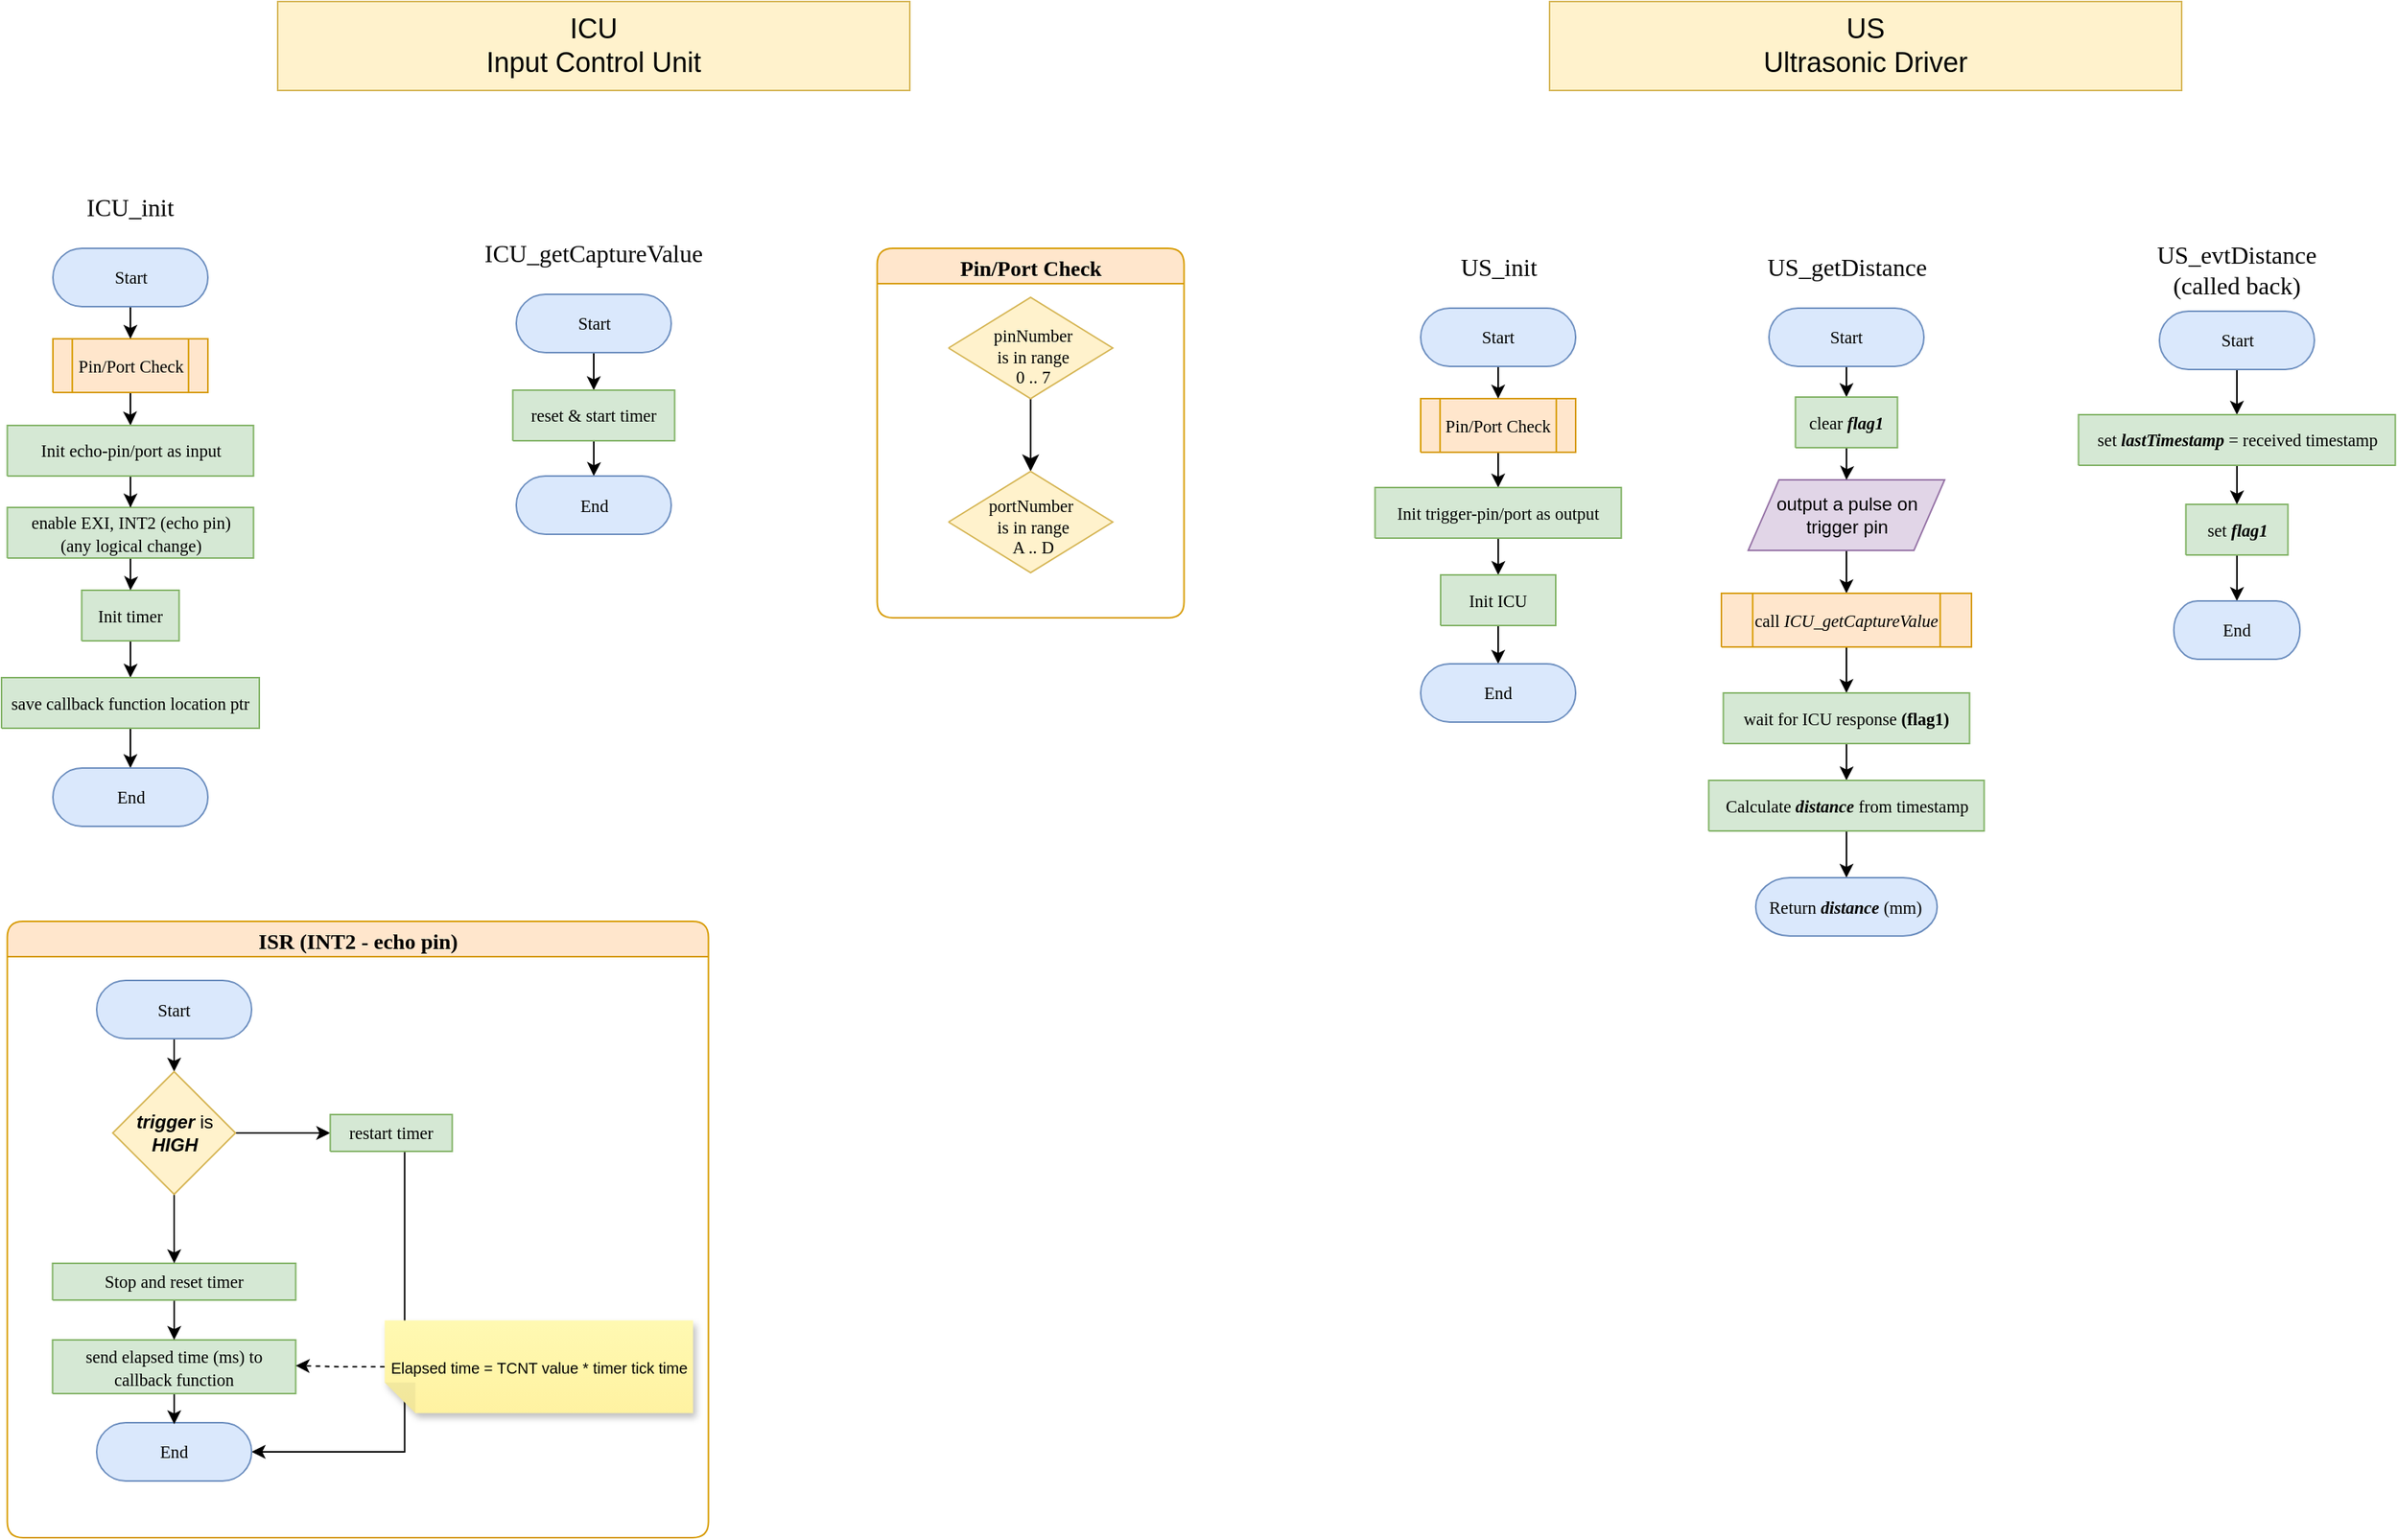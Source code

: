 <mxfile version="21.2.8" type="device">
  <diagram name="Page-1" id="7oLeeqB4X83rpsUO6XK-">
    <mxGraphModel dx="1807" dy="562" grid="0" gridSize="10" guides="1" tooltips="1" connect="1" arrows="1" fold="1" page="1" pageScale="1" pageWidth="827" pageHeight="1169" math="0" shadow="0">
      <root>
        <mxCell id="0" />
        <mxCell id="1" parent="0" />
        <mxCell id="Cari82qWPhB8FJyJu9n--169" style="rounded=1;fontColor=#000000;fontFamily=Calibri;" parent="1" vertex="1">
          <mxGeometry x="242.75" y="427" as="geometry" />
        </mxCell>
        <mxCell id="Cari82qWPhB8FJyJu9n--174" style="rounded=1;fontColor=#000000;fontFamily=Calibri;" parent="1" vertex="1">
          <mxGeometry x="242.75" y="416" as="geometry" />
        </mxCell>
        <mxCell id="MiLEQ-yQkrviwAs_aEzq-48" value="&lt;font style=&quot;font-size: 14px;&quot;&gt;Pin/Port Check&lt;/font&gt;" style="swimlane;whiteSpace=wrap;html=1;rounded=1;fontSize=16;fontFamily=Calibri;fillColor=#ffe6cc;strokeColor=#d79b00;" parent="1" vertex="1">
          <mxGeometry x="-228.25" y="199" width="200" height="241" as="geometry">
            <mxRectangle x="-207" y="152.5" width="134" height="31" as="alternateBounds" />
          </mxGeometry>
        </mxCell>
        <mxCell id="MiLEQ-yQkrviwAs_aEzq-109" value="" style="edgeStyle=none;curved=1;rounded=1;orthogonalLoop=1;jettySize=auto;html=1;fontSize=12;startSize=8;endSize=8;entryX=0.5;entryY=0;entryDx=0;entryDy=0;entryPerimeter=0;" parent="MiLEQ-yQkrviwAs_aEzq-48" source="MiLEQ-yQkrviwAs_aEzq-51" target="MiLEQ-yQkrviwAs_aEzq-53" edge="1">
          <mxGeometry relative="1" as="geometry">
            <mxPoint x="100" y="143" as="targetPoint" />
          </mxGeometry>
        </mxCell>
        <UserObject label="" Function="EN_DIO_Error_T DIO_init(uint8_t pinNumber, EN_DIO_PORT_T portNumber, EN_DIO_DIRECTION_T direction);" tags="Flowchart" id="MiLEQ-yQkrviwAs_aEzq-51">
          <mxCell style="vsdxID=210;fillColor=#fff2cc;shape=stencil(UzV2Ls5ILEhVNTIoLinKz04tz0wpyVA1dlE1MsrMy0gtyiwBslSNXVWNndPyi1LTi/JL81Ig/IJEkEoQKze/DGRCBUSfAUiHkUElhGcK4bpBVOZk5iGpNEVVikeloQHZpsK0YlWLz1QgA+HFtMycHEgIIcujBwlQCBKcxq4A);strokeColor=#d6b656;spacingTop=-1;spacingBottom=-1;spacingLeft=-1;spacingRight=-1;points=[[1,0.5,0],[0.5,0,0],[0.5,0,0]];labelBackgroundColor=none;rounded=1;html=1;whiteSpace=wrap;fontFamily=Calibri;" parent="MiLEQ-yQkrviwAs_aEzq-48" vertex="1">
            <mxGeometry x="46.5" y="32" width="107" height="66" as="geometry" />
          </mxCell>
        </UserObject>
        <mxCell id="MiLEQ-yQkrviwAs_aEzq-52" value="&lt;div style=&quot;font-size: 1px&quot;&gt;&lt;p style=&quot;text-align:center;margin-left:0;margin-right:0;margin-top:0px;margin-bottom:0px;text-indent:0;vertical-align:middle;direction:ltr;&quot;&gt;&lt;font style=&quot;font-size: 11.29px; direction: ltr; letter-spacing: 0px; line-height: 120%; opacity: 1;&quot;&gt;pinNumber&lt;br&gt;is in range&lt;br&gt;0 .. 7&lt;br&gt;&lt;/font&gt;&lt;/p&gt;&lt;/div&gt;" style="text;vsdxID=210;fillColor=none;gradientColor=none;strokeColor=none;spacingTop=-1;spacingBottom=-1;spacingLeft=-1;spacingRight=-1;points=[[1,0.5,0],[0.5,0,0],[0.5,0,0]];labelBackgroundColor=none;rounded=1;html=1;whiteSpace=wrap;verticalAlign=middle;align=center;overflow=width;;html=1;fontColor=#000000;fontFamily=Calibri;" parent="MiLEQ-yQkrviwAs_aEzq-51" vertex="1">
          <mxGeometry x="10.93" y="13.66" width="89.27" height="50.01" as="geometry" />
        </mxCell>
        <UserObject label="" Function="EN_DIO_Error_T DIO_init(uint8_t pinNumber, EN_DIO_PORT_T portNumber, EN_DIO_DIRECTION_T direction);" tags="Flowchart" id="MiLEQ-yQkrviwAs_aEzq-53">
          <mxCell style="vsdxID=216;fillColor=#fff2cc;shape=stencil(UzV2Ls5ILEhVNTIoLinKz04tz0wpyVA1dlE1MsrMy0gtyiwBslSNXVWNndPyi1LTi/JL81Ig/IJEkEoQKze/DGRCBUSfAUiHkUElhGcK4bpBVOZk5iGpNEVVikeloQHZpsK0YlWLz1QgA+HFtMycHEgIIcujBwlQCBKcxq4A);strokeColor=#d6b656;spacingTop=-1;spacingBottom=-1;spacingLeft=-1;spacingRight=-1;points=[[1,0.5,0],[0.5,0,0],[0.5,0,0]];labelBackgroundColor=none;rounded=1;html=1;whiteSpace=wrap;fontFamily=Calibri;" parent="MiLEQ-yQkrviwAs_aEzq-48" vertex="1">
            <mxGeometry x="46.5" y="145.5" width="107" height="66" as="geometry" />
          </mxCell>
        </UserObject>
        <mxCell id="MiLEQ-yQkrviwAs_aEzq-54" value="&lt;div style=&quot;font-size: 1px&quot;&gt;&lt;p style=&quot;text-align:center;margin-left:0;margin-right:0;margin-top:0px;margin-bottom:0px;text-indent:0;vertical-align:middle;direction:ltr;&quot;&gt;&lt;font style=&quot;font-size: 11.29px; direction: ltr; letter-spacing: 0px; line-height: 120%; opacity: 1;&quot;&gt;portNumber&amp;nbsp;&lt;br&gt;is in range&lt;br&gt;A .. D&lt;br&gt;&lt;/font&gt;&lt;/p&gt;&lt;/div&gt;" style="text;vsdxID=216;fillColor=none;gradientColor=none;strokeColor=none;spacingTop=-1;spacingBottom=-1;spacingLeft=-1;spacingRight=-1;points=[[1,0.5,0],[0.5,0,0],[0.5,0,0]];labelBackgroundColor=none;rounded=1;html=1;whiteSpace=wrap;verticalAlign=middle;align=center;overflow=width;;html=1;fontColor=#000000;fontFamily=Calibri;" parent="MiLEQ-yQkrviwAs_aEzq-53" vertex="1">
          <mxGeometry x="10.93" y="11.66" width="89.27" height="50.01" as="geometry" />
        </mxCell>
        <mxCell id="waw0lP77cIF_jgCd4xR0-7" style="edgeStyle=orthogonalEdgeStyle;rounded=0;orthogonalLoop=1;jettySize=auto;html=1;entryX=0.5;entryY=0;entryDx=0;entryDy=0;entryPerimeter=0;" parent="1" source="MiLEQ-yQkrviwAs_aEzq-56" target="Wtc0Mjr5_YnkZb2gCMWr-1" edge="1">
          <mxGeometry relative="1" as="geometry" />
        </mxCell>
        <UserObject label="&lt;div style=&quot;font-size: 1px&quot;&gt;&lt;font style=&quot;font-size: 11.29px; direction: ltr; letter-spacing: 0px; line-height: 120%; opacity: 1;&quot;&gt;Pin/Port Check&lt;br&gt;&lt;/font&gt;&lt;/div&gt;" Function="EN_DIO_Error_T DIO_write(uint8_t pinNumber, EN_DIO_PORT_T portNumber, uint8_t value); " tags="Flowchart" id="MiLEQ-yQkrviwAs_aEzq-56">
          <mxCell style="verticalAlign=middle;align=center;overflow=width;vsdxID=235;shape=stencil(nZLRDsIgDEW/pq+GlRh9n/M/loyNRoSFodO/F9JMHWYm29u99LTkFkCWg657BSiG4N1FjdQEDfIEiGS18hSiAlmBLFvnVefdzTbs+zqRSV3dPU14cJ9IHSie7ArB/syoIfuFTsVN8B90I5hdH8UnY0vG8Ire9aUFFLjbr4iV0zN2Pvl4WDP5h15OlyWLIn/teMQ/RVYv);spacingTop=-1;spacingBottom=-1;spacingLeft=-1;spacingRight=-1;points=[[0,0.5,0],[1,0.5,0],[0.5,1,0],[0.5,0,0]];labelBackgroundColor=none;rounded=1;html=1;whiteSpace=wrap;fillColor=#ffe6cc;strokeColor=#d79b00;fontFamily=Calibri;" parent="1" vertex="1">
            <mxGeometry x="126" y="297" width="101" height="35" as="geometry" />
          </mxCell>
        </UserObject>
        <mxCell id="waw0lP77cIF_jgCd4xR0-6" style="edgeStyle=orthogonalEdgeStyle;rounded=0;orthogonalLoop=1;jettySize=auto;html=1;entryX=0.5;entryY=0;entryDx=0;entryDy=0;entryPerimeter=0;" parent="1" source="Cari82qWPhB8FJyJu9n--68" target="MiLEQ-yQkrviwAs_aEzq-56" edge="1">
          <mxGeometry relative="1" as="geometry" />
        </mxCell>
        <UserObject label="&lt;div style=&quot;font-size: 1px&quot;&gt;&lt;font style=&quot;font-size: 11.29px; direction: ltr; letter-spacing: 0px; line-height: 120%; opacity: 1;&quot;&gt;Start&lt;br&gt;&lt;/font&gt;&lt;/div&gt;" Function="EN_DIO_Error_T DIO_init(uint8_t pinNumber, EN_DIO_PORT_T portNumber, EN_DIO_DIRECTION_T direction);" tags="Flowchart" id="Cari82qWPhB8FJyJu9n--68">
          <mxCell style="verticalAlign=middle;align=center;overflow=width;vsdxID=30;fillColor=#dae8fc;shape=stencil(tVLREoIgEPwaHnEQxsl3s/9gEpSJwDko7e+DsEkze2l627vdu5uFRaxyHe8FosR5sCcxqMZ3iO0Rpcp0ApQPCLEasUpaEC3Yi2lS3fOojOhsr3HDmObyMtsVcYqS29Qh5FEfklwrM5OXeUa/yjkcAwfr7TDpiyTfXvjkMR+Vw2A998qaBac5tAKHU1hq3i4oNwjRr9ofvayt/+Rk+yX/4iWA159KpXWKxJx/z0Bopfyw+g4=);strokeColor=#6c8ebf;spacingTop=-1;spacingBottom=-1;spacingLeft=-1;spacingRight=-1;points=[[0.5,1,0],[0.5,0,0],[0,0.5,0],[1,0.5,0]];labelBackgroundColor=none;rounded=1;html=1;whiteSpace=wrap;fontFamily=Calibri;" parent="1" vertex="1">
            <mxGeometry x="126" y="238" width="101" height="38" as="geometry" />
          </mxCell>
        </UserObject>
        <mxCell id="waw0lP77cIF_jgCd4xR0-8" style="edgeStyle=orthogonalEdgeStyle;rounded=0;orthogonalLoop=1;jettySize=auto;html=1;entryX=0.5;entryY=0;entryDx=0;entryDy=0;entryPerimeter=0;" parent="1" source="Wtc0Mjr5_YnkZb2gCMWr-1" target="waw0lP77cIF_jgCd4xR0-2" edge="1">
          <mxGeometry relative="1" as="geometry" />
        </mxCell>
        <UserObject label="&lt;div style=&quot;font-size: 1px&quot;&gt;&lt;font style=&quot;font-size: 11.29px; direction: ltr; letter-spacing: 0px; line-height: 120%; opacity: 1;&quot;&gt;Init trigger-pin/port as output&lt;br&gt;&lt;/font&gt;&lt;/div&gt;" Function="EN_DIO_Error_T DIO_toggle(uint8_t pinNumber, EN_DIO_PORT_T portNumber);  " tags="Flowchart" id="Wtc0Mjr5_YnkZb2gCMWr-1">
          <mxCell style="verticalAlign=middle;align=center;overflow=width;vsdxID=274;fillColor=#d5e8d4;shape=stencil(nZBLDoAgDERP0z3SIyjew0SURgSD+Lu9kMZoXLhwN9O+tukAlrNpJg1SzDH4QW/URgNYgZTkjA4UkwJUgGXng+6DX1zLfmoymdXo17xh5zmRJ6Q42BWCfc2oJfdAr+Yv+AP9Cb7OJ3H/2JG1HNGz/84klThPVCc=);strokeColor=#82b366;spacingTop=-1;spacingBottom=-1;spacingLeft=-1;spacingRight=-1;points=[[0,0.5,0],[1,0.5,0],[0.5,1,0],[0.5,0,0]];labelBackgroundColor=none;rounded=1;html=1;whiteSpace=wrap;fontFamily=Calibri;" parent="1" vertex="1">
            <mxGeometry x="96.25" y="355" width="160.5" height="33" as="geometry" />
          </mxCell>
        </UserObject>
        <mxCell id="waw0lP77cIF_jgCd4xR0-1" value="US_init" style="text;html=1;strokeColor=none;fillColor=none;align=center;verticalAlign=middle;whiteSpace=wrap;rounded=0;fontSize=16;fontFamily=Calibri;" parent="1" vertex="1">
          <mxGeometry x="121.5" y="196" width="110" height="30" as="geometry" />
        </mxCell>
        <mxCell id="waw0lP77cIF_jgCd4xR0-9" style="edgeStyle=orthogonalEdgeStyle;rounded=0;orthogonalLoop=1;jettySize=auto;html=1;entryX=0.5;entryY=0;entryDx=0;entryDy=0;entryPerimeter=0;" parent="1" source="waw0lP77cIF_jgCd4xR0-2" edge="1">
          <mxGeometry relative="1" as="geometry">
            <mxPoint x="176.5" y="470" as="targetPoint" />
          </mxGeometry>
        </mxCell>
        <UserObject label="&lt;div style=&quot;&quot;&gt;&lt;span style=&quot;font-size: 11.29px;&quot;&gt;Init ICU&lt;/span&gt;&lt;/div&gt;" Function="EN_DIO_Error_T DIO_toggle(uint8_t pinNumber, EN_DIO_PORT_T portNumber);  " tags="Flowchart" id="waw0lP77cIF_jgCd4xR0-2">
          <mxCell style="verticalAlign=middle;align=center;overflow=width;vsdxID=274;fillColor=#d5e8d4;shape=stencil(nZBLDoAgDERP0z3SIyjew0SURgSD+Lu9kMZoXLhwN9O+tukAlrNpJg1SzDH4QW/URgNYgZTkjA4UkwJUgGXng+6DX1zLfmoymdXo17xh5zmRJ6Q42BWCfc2oJfdAr+Yv+AP9Cb7OJ3H/2JG1HNGz/84klThPVCc=);strokeColor=#82b366;spacingTop=-1;spacingBottom=-1;spacingLeft=-1;spacingRight=-1;points=[[0,0.5,0],[1,0.5,0],[0.5,1,0],[0.5,0,0]];labelBackgroundColor=none;rounded=1;html=1;whiteSpace=wrap;fontFamily=Calibri;" parent="1" vertex="1">
            <mxGeometry x="139" y="412" width="75" height="33" as="geometry" />
          </mxCell>
        </UserObject>
        <UserObject label="&lt;div style=&quot;font-size: 1px&quot;&gt;&lt;font style=&quot;font-size: 11.29px; direction: ltr; letter-spacing: 0px; line-height: 120%; opacity: 1;&quot;&gt;End&lt;br&gt;&lt;/font&gt;&lt;/div&gt;" Function="EN_DIO_Error_T DIO_init(uint8_t pinNumber, EN_DIO_PORT_T portNumber, EN_DIO_DIRECTION_T direction);" tags="Flowchart" id="waw0lP77cIF_jgCd4xR0-4">
          <mxCell style="verticalAlign=middle;align=center;overflow=width;vsdxID=30;fillColor=#dae8fc;shape=stencil(tVLREoIgEPwaHnEQxsl3s/9gEpSJwDko7e+DsEkze2l627vdu5uFRaxyHe8FosR5sCcxqMZ3iO0Rpcp0ApQPCLEasUpaEC3Yi2lS3fOojOhsr3HDmObyMtsVcYqS29Qh5FEfklwrM5OXeUa/yjkcAwfr7TDpiyTfXvjkMR+Vw2A998qaBac5tAKHU1hq3i4oNwjRr9ofvayt/+Rk+yX/4iWA159KpXWKxJx/z0Bopfyw+g4=);strokeColor=#6c8ebf;spacingTop=-1;spacingBottom=-1;spacingLeft=-1;spacingRight=-1;points=[[0.5,1,0],[0.5,0,0],[0,0.5,0],[1,0.5,0]];labelBackgroundColor=none;rounded=1;html=1;whiteSpace=wrap;fontFamily=Calibri;" parent="1" vertex="1">
            <mxGeometry x="126" y="470" width="101" height="38" as="geometry" />
          </mxCell>
        </UserObject>
        <mxCell id="waw0lP77cIF_jgCd4xR0-11" style="rounded=1;fontColor=#000000;fontFamily=Calibri;" parent="1" vertex="1">
          <mxGeometry x="-648.75" y="494" as="geometry" />
        </mxCell>
        <mxCell id="waw0lP77cIF_jgCd4xR0-12" style="rounded=1;fontColor=#000000;fontFamily=Calibri;" parent="1" vertex="1">
          <mxGeometry x="-648.75" y="483" as="geometry" />
        </mxCell>
        <mxCell id="CZMHbth-sNcNCYmR4d3A-5" value="" style="edgeStyle=orthogonalEdgeStyle;rounded=0;orthogonalLoop=1;jettySize=auto;html=1;" parent="1" source="waw0lP77cIF_jgCd4xR0-14" target="CZMHbth-sNcNCYmR4d3A-4" edge="1">
          <mxGeometry relative="1" as="geometry" />
        </mxCell>
        <UserObject label="&lt;div style=&quot;font-size: 1px&quot;&gt;&lt;font style=&quot;font-size: 11.29px; direction: ltr; letter-spacing: 0px; line-height: 120%; opacity: 1;&quot;&gt;Pin/Port Check&lt;br&gt;&lt;/font&gt;&lt;/div&gt;" Function="EN_DIO_Error_T DIO_write(uint8_t pinNumber, EN_DIO_PORT_T portNumber, uint8_t value); " tags="Flowchart" id="waw0lP77cIF_jgCd4xR0-14">
          <mxCell style="verticalAlign=middle;align=center;overflow=width;vsdxID=235;shape=stencil(nZLRDsIgDEW/pq+GlRh9n/M/loyNRoSFodO/F9JMHWYm29u99LTkFkCWg657BSiG4N1FjdQEDfIEiGS18hSiAlmBLFvnVefdzTbs+zqRSV3dPU14cJ9IHSie7ArB/syoIfuFTsVN8B90I5hdH8UnY0vG8Ire9aUFFLjbr4iV0zN2Pvl4WDP5h15OlyWLIn/teMQ/RVYv);spacingTop=-1;spacingBottom=-1;spacingLeft=-1;spacingRight=-1;points=[[0,0.5,0],[1,0.5,0],[0.5,1,0],[0.5,0,0]];labelBackgroundColor=none;rounded=1;html=1;whiteSpace=wrap;fillColor=#ffe6cc;strokeColor=#d79b00;fontFamily=Calibri;" parent="1" vertex="1">
            <mxGeometry x="-765.5" y="258" width="101" height="35" as="geometry" />
          </mxCell>
        </UserObject>
        <mxCell id="waw0lP77cIF_jgCd4xR0-15" style="edgeStyle=orthogonalEdgeStyle;rounded=0;orthogonalLoop=1;jettySize=auto;html=1;entryX=0.5;entryY=0;entryDx=0;entryDy=0;entryPerimeter=0;" parent="1" source="waw0lP77cIF_jgCd4xR0-16" target="waw0lP77cIF_jgCd4xR0-14" edge="1">
          <mxGeometry relative="1" as="geometry" />
        </mxCell>
        <UserObject label="&lt;div style=&quot;font-size: 1px&quot;&gt;&lt;font style=&quot;font-size: 11.29px; direction: ltr; letter-spacing: 0px; line-height: 120%; opacity: 1;&quot;&gt;Start&lt;br&gt;&lt;/font&gt;&lt;/div&gt;" Function="EN_DIO_Error_T DIO_init(uint8_t pinNumber, EN_DIO_PORT_T portNumber, EN_DIO_DIRECTION_T direction);" tags="Flowchart" id="waw0lP77cIF_jgCd4xR0-16">
          <mxCell style="verticalAlign=middle;align=center;overflow=width;vsdxID=30;fillColor=#dae8fc;shape=stencil(tVLREoIgEPwaHnEQxsl3s/9gEpSJwDko7e+DsEkze2l627vdu5uFRaxyHe8FosR5sCcxqMZ3iO0Rpcp0ApQPCLEasUpaEC3Yi2lS3fOojOhsr3HDmObyMtsVcYqS29Qh5FEfklwrM5OXeUa/yjkcAwfr7TDpiyTfXvjkMR+Vw2A998qaBac5tAKHU1hq3i4oNwjRr9ofvayt/+Rk+yX/4iWA159KpXWKxJx/z0Bopfyw+g4=);strokeColor=#6c8ebf;spacingTop=-1;spacingBottom=-1;spacingLeft=-1;spacingRight=-1;points=[[0.5,1,0],[0.5,0,0],[0,0.5,0],[1,0.5,0]];labelBackgroundColor=none;rounded=1;html=1;whiteSpace=wrap;fontFamily=Calibri;" parent="1" vertex="1">
            <mxGeometry x="-765.5" y="199" width="101" height="38" as="geometry" />
          </mxCell>
        </UserObject>
        <mxCell id="waw0lP77cIF_jgCd4xR0-17" style="edgeStyle=orthogonalEdgeStyle;rounded=0;orthogonalLoop=1;jettySize=auto;html=1;entryX=0.5;entryY=0;entryDx=0;entryDy=0;entryPerimeter=0;" parent="1" source="waw0lP77cIF_jgCd4xR0-18" target="waw0lP77cIF_jgCd4xR0-21" edge="1">
          <mxGeometry relative="1" as="geometry" />
        </mxCell>
        <UserObject label="&lt;div style=&quot;font-size: 1px&quot;&gt;&lt;font style=&quot;font-size: 11.29px; direction: ltr; letter-spacing: 0px; line-height: 120%; opacity: 1;&quot;&gt;Init timer&lt;/font&gt;&lt;/div&gt;" Function="EN_DIO_Error_T DIO_toggle(uint8_t pinNumber, EN_DIO_PORT_T portNumber);  " tags="Flowchart" id="waw0lP77cIF_jgCd4xR0-18">
          <mxCell style="verticalAlign=middle;align=center;overflow=width;vsdxID=274;fillColor=#d5e8d4;shape=stencil(nZBLDoAgDERP0z3SIyjew0SURgSD+Lu9kMZoXLhwN9O+tukAlrNpJg1SzDH4QW/URgNYgZTkjA4UkwJUgGXng+6DX1zLfmoymdXo17xh5zmRJ6Q42BWCfc2oJfdAr+Yv+AP9Cb7OJ3H/2JG1HNGz/84klThPVCc=);strokeColor=#82b366;spacingTop=-1;spacingBottom=-1;spacingLeft=-1;spacingRight=-1;points=[[0,0.5,0],[1,0.5,0],[0.5,1,0],[0.5,0,0]];labelBackgroundColor=none;rounded=1;html=1;whiteSpace=wrap;fontFamily=Calibri;" parent="1" vertex="1">
            <mxGeometry x="-746.75" y="422" width="63.5" height="33" as="geometry" />
          </mxCell>
        </UserObject>
        <mxCell id="waw0lP77cIF_jgCd4xR0-19" value="ICU_init" style="text;html=1;strokeColor=none;fillColor=none;align=center;verticalAlign=middle;whiteSpace=wrap;rounded=0;fontSize=16;fontFamily=Calibri;" parent="1" vertex="1">
          <mxGeometry x="-770" y="157" width="110" height="30" as="geometry" />
        </mxCell>
        <mxCell id="waw0lP77cIF_jgCd4xR0-20" style="edgeStyle=orthogonalEdgeStyle;rounded=0;orthogonalLoop=1;jettySize=auto;html=1;entryX=0.5;entryY=0;entryDx=0;entryDy=0;entryPerimeter=0;" parent="1" source="waw0lP77cIF_jgCd4xR0-21" target="waw0lP77cIF_jgCd4xR0-24" edge="1">
          <mxGeometry relative="1" as="geometry">
            <mxPoint x="-715" y="537" as="targetPoint" />
          </mxGeometry>
        </mxCell>
        <UserObject label="&lt;div style=&quot;&quot;&gt;&lt;span style=&quot;font-size: 11.29px;&quot;&gt;save callback function location ptr&lt;/span&gt;&lt;/div&gt;" Function="EN_DIO_Error_T DIO_toggle(uint8_t pinNumber, EN_DIO_PORT_T portNumber);  " tags="Flowchart" id="waw0lP77cIF_jgCd4xR0-21">
          <mxCell style="verticalAlign=middle;align=center;overflow=width;vsdxID=274;fillColor=#d5e8d4;shape=stencil(nZBLDoAgDERP0z3SIyjew0SURgSD+Lu9kMZoXLhwN9O+tukAlrNpJg1SzDH4QW/URgNYgZTkjA4UkwJUgGXng+6DX1zLfmoymdXo17xh5zmRJ6Q42BWCfc2oJfdAr+Yv+AP9Cb7OJ3H/2JG1HNGz/84klThPVCc=);strokeColor=#82b366;spacingTop=-1;spacingBottom=-1;spacingLeft=-1;spacingRight=-1;points=[[0,0.5,0],[1,0.5,0],[0.5,1,0],[0.5,0,0]];labelBackgroundColor=none;rounded=1;html=1;whiteSpace=wrap;fontFamily=Calibri;" parent="1" vertex="1">
            <mxGeometry x="-799" y="479" width="168" height="33" as="geometry" />
          </mxCell>
        </UserObject>
        <UserObject label="&lt;div style=&quot;font-size: 1px&quot;&gt;&lt;font style=&quot;font-size: 11.29px; direction: ltr; letter-spacing: 0px; line-height: 120%; opacity: 1;&quot;&gt;End&lt;br&gt;&lt;/font&gt;&lt;/div&gt;" Function="EN_DIO_Error_T DIO_init(uint8_t pinNumber, EN_DIO_PORT_T portNumber, EN_DIO_DIRECTION_T direction);" tags="Flowchart" id="waw0lP77cIF_jgCd4xR0-24">
          <mxCell style="verticalAlign=middle;align=center;overflow=width;vsdxID=30;fillColor=#dae8fc;shape=stencil(tVLREoIgEPwaHnEQxsl3s/9gEpSJwDko7e+DsEkze2l627vdu5uFRaxyHe8FosR5sCcxqMZ3iO0Rpcp0ApQPCLEasUpaEC3Yi2lS3fOojOhsr3HDmObyMtsVcYqS29Qh5FEfklwrM5OXeUa/yjkcAwfr7TDpiyTfXvjkMR+Vw2A998qaBac5tAKHU1hq3i4oNwjRr9ofvayt/+Rk+yX/4iWA159KpXWKxJx/z0Bopfyw+g4=);strokeColor=#6c8ebf;spacingTop=-1;spacingBottom=-1;spacingLeft=-1;spacingRight=-1;points=[[0.5,1,0],[0.5,0,0],[0,0.5,0],[1,0.5,0]];labelBackgroundColor=none;rounded=1;html=1;whiteSpace=wrap;fontFamily=Calibri;" parent="1" vertex="1">
            <mxGeometry x="-765.5" y="538" width="101" height="38" as="geometry" />
          </mxCell>
        </UserObject>
        <mxCell id="waw0lP77cIF_jgCd4xR0-26" style="rounded=1;fontColor=#000000;fontFamily=Calibri;" parent="1" vertex="1">
          <mxGeometry x="-346.75" y="418" as="geometry" />
        </mxCell>
        <mxCell id="waw0lP77cIF_jgCd4xR0-27" style="rounded=1;fontColor=#000000;fontFamily=Calibri;" parent="1" vertex="1">
          <mxGeometry x="-346.75" y="407" as="geometry" />
        </mxCell>
        <mxCell id="waw0lP77cIF_jgCd4xR0-30" style="edgeStyle=orthogonalEdgeStyle;rounded=0;orthogonalLoop=1;jettySize=auto;html=1;entryX=0.5;entryY=0;entryDx=0;entryDy=0;entryPerimeter=0;" parent="1" source="waw0lP77cIF_jgCd4xR0-31" target="waw0lP77cIF_jgCd4xR0-33" edge="1">
          <mxGeometry relative="1" as="geometry">
            <mxPoint x="-413" y="288" as="targetPoint" />
          </mxGeometry>
        </mxCell>
        <UserObject label="&lt;div style=&quot;font-size: 1px&quot;&gt;&lt;font style=&quot;font-size: 11.29px; direction: ltr; letter-spacing: 0px; line-height: 120%; opacity: 1;&quot;&gt;Start&lt;br&gt;&lt;/font&gt;&lt;/div&gt;" Function="EN_DIO_Error_T DIO_init(uint8_t pinNumber, EN_DIO_PORT_T portNumber, EN_DIO_DIRECTION_T direction);" tags="Flowchart" id="waw0lP77cIF_jgCd4xR0-31">
          <mxCell style="verticalAlign=middle;align=center;overflow=width;vsdxID=30;fillColor=#dae8fc;shape=stencil(tVLREoIgEPwaHnEQxsl3s/9gEpSJwDko7e+DsEkze2l627vdu5uFRaxyHe8FosR5sCcxqMZ3iO0Rpcp0ApQPCLEasUpaEC3Yi2lS3fOojOhsr3HDmObyMtsVcYqS29Qh5FEfklwrM5OXeUa/yjkcAwfr7TDpiyTfXvjkMR+Vw2A998qaBac5tAKHU1hq3i4oNwjRr9ofvayt/+Rk+yX/4iWA159KpXWKxJx/z0Bopfyw+g4=);strokeColor=#6c8ebf;spacingTop=-1;spacingBottom=-1;spacingLeft=-1;spacingRight=-1;points=[[0.5,1,0],[0.5,0,0],[0,0.5,0],[1,0.5,0]];labelBackgroundColor=none;rounded=1;html=1;whiteSpace=wrap;fontFamily=Calibri;" parent="1" vertex="1">
            <mxGeometry x="-463.5" y="229" width="101" height="38" as="geometry" />
          </mxCell>
        </UserObject>
        <mxCell id="waw0lP77cIF_jgCd4xR0-38" style="edgeStyle=orthogonalEdgeStyle;rounded=0;orthogonalLoop=1;jettySize=auto;html=1;entryX=0.5;entryY=0;entryDx=0;entryDy=0;entryPerimeter=0;" parent="1" source="waw0lP77cIF_jgCd4xR0-33" target="waw0lP77cIF_jgCd4xR0-37" edge="1">
          <mxGeometry relative="1" as="geometry" />
        </mxCell>
        <UserObject label="&lt;div style=&quot;font-size: 1px&quot;&gt;&lt;font style=&quot;font-size: 11.29px; direction: ltr; letter-spacing: 0px; line-height: 120%; opacity: 1;&quot;&gt;reset &amp;amp; start timer&lt;/font&gt;&lt;/div&gt;" Function="EN_DIO_Error_T DIO_toggle(uint8_t pinNumber, EN_DIO_PORT_T portNumber);  " tags="Flowchart" id="waw0lP77cIF_jgCd4xR0-33">
          <mxCell style="verticalAlign=middle;align=center;overflow=width;vsdxID=274;fillColor=#d5e8d4;shape=stencil(nZBLDoAgDERP0z3SIyjew0SURgSD+Lu9kMZoXLhwN9O+tukAlrNpJg1SzDH4QW/URgNYgZTkjA4UkwJUgGXng+6DX1zLfmoymdXo17xh5zmRJ6Q42BWCfc2oJfdAr+Yv+AP9Cb7OJ3H/2JG1HNGz/84klThPVCc=);strokeColor=#82b366;spacingTop=-1;spacingBottom=-1;spacingLeft=-1;spacingRight=-1;points=[[0,0.5,0],[1,0.5,0],[0.5,1,0],[0.5,0,0]];labelBackgroundColor=none;rounded=1;html=1;whiteSpace=wrap;fontFamily=Calibri;" parent="1" vertex="1">
            <mxGeometry x="-465.75" y="291.5" width="105.5" height="33" as="geometry" />
          </mxCell>
        </UserObject>
        <mxCell id="waw0lP77cIF_jgCd4xR0-34" value="ICU_getCaptureValue" style="text;html=1;strokeColor=none;fillColor=none;align=center;verticalAlign=middle;whiteSpace=wrap;rounded=0;fontSize=16;fontFamily=Calibri;" parent="1" vertex="1">
          <mxGeometry x="-492.75" y="187" width="159.5" height="30" as="geometry" />
        </mxCell>
        <UserObject label="&lt;div style=&quot;font-size: 1px&quot;&gt;&lt;font style=&quot;font-size: 11.29px; direction: ltr; letter-spacing: 0px; line-height: 120%; opacity: 1;&quot;&gt;End&lt;br&gt;&lt;/font&gt;&lt;/div&gt;" Function="EN_DIO_Error_T DIO_init(uint8_t pinNumber, EN_DIO_PORT_T portNumber, EN_DIO_DIRECTION_T direction);" tags="Flowchart" id="waw0lP77cIF_jgCd4xR0-37">
          <mxCell style="verticalAlign=middle;align=center;overflow=width;vsdxID=30;fillColor=#dae8fc;shape=stencil(tVLREoIgEPwaHnEQxsl3s/9gEpSJwDko7e+DsEkze2l627vdu5uFRaxyHe8FosR5sCcxqMZ3iO0Rpcp0ApQPCLEasUpaEC3Yi2lS3fOojOhsr3HDmObyMtsVcYqS29Qh5FEfklwrM5OXeUa/yjkcAwfr7TDpiyTfXvjkMR+Vw2A998qaBac5tAKHU1hq3i4oNwjRr9ofvayt/+Rk+yX/4iWA159KpXWKxJx/z0Bopfyw+g4=);strokeColor=#6c8ebf;spacingTop=-1;spacingBottom=-1;spacingLeft=-1;spacingRight=-1;points=[[0.5,1,0],[0.5,0,0],[0,0.5,0],[1,0.5,0]];labelBackgroundColor=none;rounded=1;html=1;whiteSpace=wrap;fontFamily=Calibri;" parent="1" vertex="1">
            <mxGeometry x="-463.5" y="347.5" width="101" height="38" as="geometry" />
          </mxCell>
        </UserObject>
        <mxCell id="waw0lP77cIF_jgCd4xR0-39" value="&lt;span style=&quot;font-size: 14px;&quot;&gt;ISR (INT2 - echo pin)&lt;/span&gt;" style="swimlane;whiteSpace=wrap;html=1;rounded=1;fontSize=16;fontFamily=Calibri;fillColor=#ffe6cc;strokeColor=#d79b00;" parent="1" vertex="1">
          <mxGeometry x="-795.25" y="638" width="457" height="402" as="geometry">
            <mxRectangle x="-207" y="152.5" width="134" height="31" as="alternateBounds" />
          </mxGeometry>
        </mxCell>
        <mxCell id="1lKavugEmWIM-l1PeXRf-6" style="edgeStyle=orthogonalEdgeStyle;rounded=0;orthogonalLoop=1;jettySize=auto;html=1;entryX=1;entryY=0.5;entryDx=0;entryDy=0;entryPerimeter=0;" parent="waw0lP77cIF_jgCd4xR0-39" source="1lKavugEmWIM-l1PeXRf-2" target="waw0lP77cIF_jgCd4xR0-51" edge="1">
          <mxGeometry relative="1" as="geometry">
            <Array as="points">
              <mxPoint x="259" y="346" />
            </Array>
          </mxGeometry>
        </mxCell>
        <mxCell id="1lKavugEmWIM-l1PeXRf-5" value="" style="edgeStyle=orthogonalEdgeStyle;rounded=0;orthogonalLoop=1;jettySize=auto;html=1;" parent="waw0lP77cIF_jgCd4xR0-39" source="waw0lP77cIF_jgCd4xR0-48" target="1lKavugEmWIM-l1PeXRf-1" edge="1">
          <mxGeometry relative="1" as="geometry" />
        </mxCell>
        <UserObject label="&lt;div style=&quot;font-size: 1px&quot;&gt;&lt;font style=&quot;font-size: 11.29px; direction: ltr; letter-spacing: 0px; line-height: 120%; opacity: 1;&quot;&gt;Start&lt;br&gt;&lt;/font&gt;&lt;/div&gt;" Function="EN_DIO_Error_T DIO_init(uint8_t pinNumber, EN_DIO_PORT_T portNumber, EN_DIO_DIRECTION_T direction);" tags="Flowchart" id="waw0lP77cIF_jgCd4xR0-48">
          <mxCell style="verticalAlign=middle;align=center;overflow=width;vsdxID=30;fillColor=#dae8fc;shape=stencil(tVLREoIgEPwaHnEQxsl3s/9gEpSJwDko7e+DsEkze2l627vdu5uFRaxyHe8FosR5sCcxqMZ3iO0Rpcp0ApQPCLEasUpaEC3Yi2lS3fOojOhsr3HDmObyMtsVcYqS29Qh5FEfklwrM5OXeUa/yjkcAwfr7TDpiyTfXvjkMR+Vw2A998qaBac5tAKHU1hq3i4oNwjRr9ofvayt/+Rk+yX/4iWA159KpXWKxJx/z0Bopfyw+g4=);strokeColor=#6c8ebf;spacingTop=-1;spacingBottom=-1;spacingLeft=-1;spacingRight=-1;points=[[0.5,1,0],[0.5,0,0],[0,0.5,0],[1,0.5,0]];labelBackgroundColor=none;rounded=1;html=1;whiteSpace=wrap;fontFamily=Calibri;" parent="waw0lP77cIF_jgCd4xR0-39" vertex="1">
            <mxGeometry x="58.25" y="38.5" width="101" height="38" as="geometry" />
          </mxCell>
        </UserObject>
        <UserObject label="&lt;div style=&quot;font-size: 1px&quot;&gt;&lt;font style=&quot;font-size: 11.29px; direction: ltr; letter-spacing: 0px; line-height: 120%; opacity: 1;&quot;&gt;End&lt;br&gt;&lt;/font&gt;&lt;/div&gt;" Function="EN_DIO_Error_T DIO_init(uint8_t pinNumber, EN_DIO_PORT_T portNumber, EN_DIO_DIRECTION_T direction);" tags="Flowchart" id="waw0lP77cIF_jgCd4xR0-51">
          <mxCell style="verticalAlign=middle;align=center;overflow=width;vsdxID=30;fillColor=#dae8fc;shape=stencil(tVLREoIgEPwaHnEQxsl3s/9gEpSJwDko7e+DsEkze2l627vdu5uFRaxyHe8FosR5sCcxqMZ3iO0Rpcp0ApQPCLEasUpaEC3Yi2lS3fOojOhsr3HDmObyMtsVcYqS29Qh5FEfklwrM5OXeUa/yjkcAwfr7TDpiyTfXvjkMR+Vw2A998qaBac5tAKHU1hq3i4oNwjRr9ofvayt/+Rk+yX/4iWA159KpXWKxJx/z0Bopfyw+g4=);strokeColor=#6c8ebf;spacingTop=-1;spacingBottom=-1;spacingLeft=-1;spacingRight=-1;points=[[0.5,1,0],[0.5,0,0],[0,0.5,0],[1,0.5,0]];labelBackgroundColor=none;rounded=1;html=1;whiteSpace=wrap;fontFamily=Calibri;flipV=1;" parent="waw0lP77cIF_jgCd4xR0-39" vertex="1">
            <mxGeometry x="58.25" y="327" width="101" height="38" as="geometry" />
          </mxCell>
        </UserObject>
        <mxCell id="CZMHbth-sNcNCYmR4d3A-12" style="edgeStyle=orthogonalEdgeStyle;rounded=0;orthogonalLoop=1;jettySize=auto;html=1;entryX=0.504;entryY=0.974;entryDx=0;entryDy=0;entryPerimeter=0;" parent="waw0lP77cIF_jgCd4xR0-39" source="waw0lP77cIF_jgCd4xR0-54" target="waw0lP77cIF_jgCd4xR0-51" edge="1">
          <mxGeometry relative="1" as="geometry" />
        </mxCell>
        <UserObject label="&lt;span style=&quot;font-size: 11.29px;&quot;&gt;send elapsed time (ms) to&lt;br&gt;callback function&lt;br&gt;&lt;/span&gt;" Function="EN_DIO_Error_T DIO_toggle(uint8_t pinNumber, EN_DIO_PORT_T portNumber);  " tags="Flowchart" id="waw0lP77cIF_jgCd4xR0-54">
          <mxCell style="verticalAlign=middle;align=center;overflow=width;vsdxID=274;fillColor=#d5e8d4;shape=stencil(nZBLDoAgDERP0z3SIyjew0SURgSD+Lu9kMZoXLhwN9O+tukAlrNpJg1SzDH4QW/URgNYgZTkjA4UkwJUgGXng+6DX1zLfmoymdXo17xh5zmRJ6Q42BWCfc2oJfdAr+Yv+AP9Cb7OJ3H/2JG1HNGz/84klThPVCc=);strokeColor=#82b366;spacingTop=-1;spacingBottom=-1;spacingLeft=-1;spacingRight=-1;points=[[0,0.5,0],[1,0.5,0],[0.5,1,0],[0.5,0,0]];labelBackgroundColor=none;rounded=1;html=1;whiteSpace=wrap;fontFamily=Calibri;" parent="waw0lP77cIF_jgCd4xR0-39" vertex="1">
            <mxGeometry x="29.5" y="273" width="158.5" height="35" as="geometry" />
          </mxCell>
        </UserObject>
        <mxCell id="waw0lP77cIF_jgCd4xR0-66" style="edgeStyle=orthogonalEdgeStyle;rounded=0;orthogonalLoop=1;jettySize=auto;html=1;entryX=0.5;entryY=0;entryDx=0;entryDy=0;entryPerimeter=0;" parent="waw0lP77cIF_jgCd4xR0-39" source="waw0lP77cIF_jgCd4xR0-62" target="waw0lP77cIF_jgCd4xR0-54" edge="1">
          <mxGeometry relative="1" as="geometry" />
        </mxCell>
        <UserObject label="&lt;span style=&quot;font-size: 11.29px;&quot;&gt;Stop and reset timer&lt;br&gt;&lt;/span&gt;" Function="EN_DIO_Error_T DIO_toggle(uint8_t pinNumber, EN_DIO_PORT_T portNumber);  " tags="Flowchart" id="waw0lP77cIF_jgCd4xR0-62">
          <mxCell style="verticalAlign=middle;align=center;overflow=width;vsdxID=274;fillColor=#d5e8d4;shape=stencil(nZBLDoAgDERP0z3SIyjew0SURgSD+Lu9kMZoXLhwN9O+tukAlrNpJg1SzDH4QW/URgNYgZTkjA4UkwJUgGXng+6DX1zLfmoymdXo17xh5zmRJ6Q42BWCfc2oJfdAr+Yv+AP9Cb7OJ3H/2JG1HNGz/84klThPVCc=);strokeColor=#82b366;spacingTop=-1;spacingBottom=-1;spacingLeft=-1;spacingRight=-1;points=[[0,0.5,0],[1,0.5,0],[0.5,1,0],[0.5,0,0]];labelBackgroundColor=none;rounded=1;html=1;whiteSpace=wrap;fontFamily=Calibri;" parent="waw0lP77cIF_jgCd4xR0-39" vertex="1">
            <mxGeometry x="29.5" y="223" width="158.5" height="24" as="geometry" />
          </mxCell>
        </UserObject>
        <mxCell id="1lKavugEmWIM-l1PeXRf-3" value="" style="edgeStyle=orthogonalEdgeStyle;rounded=0;orthogonalLoop=1;jettySize=auto;html=1;" parent="waw0lP77cIF_jgCd4xR0-39" source="1lKavugEmWIM-l1PeXRf-1" target="1lKavugEmWIM-l1PeXRf-2" edge="1">
          <mxGeometry relative="1" as="geometry" />
        </mxCell>
        <mxCell id="1lKavugEmWIM-l1PeXRf-4" value="" style="edgeStyle=orthogonalEdgeStyle;rounded=0;orthogonalLoop=1;jettySize=auto;html=1;" parent="waw0lP77cIF_jgCd4xR0-39" source="1lKavugEmWIM-l1PeXRf-1" target="waw0lP77cIF_jgCd4xR0-62" edge="1">
          <mxGeometry relative="1" as="geometry" />
        </mxCell>
        <mxCell id="1lKavugEmWIM-l1PeXRf-1" value="&lt;b&gt;&lt;i&gt;trigger&lt;/i&gt;&lt;/b&gt; is &lt;b&gt;&lt;i&gt;HIGH&lt;/i&gt;&lt;/b&gt;" style="rhombus;whiteSpace=wrap;html=1;fillColor=#fff2cc;strokeColor=#d6b656;" parent="waw0lP77cIF_jgCd4xR0-39" vertex="1">
          <mxGeometry x="68.75" y="98" width="80" height="80" as="geometry" />
        </mxCell>
        <mxCell id="waw0lP77cIF_jgCd4xR0-70" style="edgeStyle=orthogonalEdgeStyle;rounded=0;orthogonalLoop=1;jettySize=auto;html=1;dashed=1;" parent="waw0lP77cIF_jgCd4xR0-39" source="waw0lP77cIF_jgCd4xR0-63" edge="1">
          <mxGeometry relative="1" as="geometry">
            <mxPoint x="188" y="289.75" as="targetPoint" />
          </mxGeometry>
        </mxCell>
        <mxCell id="waw0lP77cIF_jgCd4xR0-63" value="&lt;font style=&quot;font-size: 10px;&quot;&gt;Elapsed time = TCNT value * timer tick time&lt;/font&gt;" style="shape=note;whiteSpace=wrap;html=1;backgroundOutline=1;fontColor=#000000;darkOpacity=0.05;fillColor=#FFF9B2;strokeColor=none;fillStyle=solid;direction=west;gradientDirection=north;gradientColor=#FFF2A1;shadow=1;size=20;pointerEvents=1;" parent="waw0lP77cIF_jgCd4xR0-39" vertex="1">
          <mxGeometry x="246" y="260.25" width="201" height="60.5" as="geometry" />
        </mxCell>
        <UserObject label="&lt;span style=&quot;font-size: 11.29px;&quot;&gt;restart timer&lt;br&gt;&lt;/span&gt;" Function="EN_DIO_Error_T DIO_toggle(uint8_t pinNumber, EN_DIO_PORT_T portNumber);  " tags="Flowchart" id="1lKavugEmWIM-l1PeXRf-2">
          <mxCell style="verticalAlign=middle;align=center;overflow=width;vsdxID=274;fillColor=#d5e8d4;shape=stencil(nZBLDoAgDERP0z3SIyjew0SURgSD+Lu9kMZoXLhwN9O+tukAlrNpJg1SzDH4QW/URgNYgZTkjA4UkwJUgGXng+6DX1zLfmoymdXo17xh5zmRJ6Q42BWCfc2oJfdAr+Yv+AP9Cb7OJ3H/2JG1HNGz/84klThPVCc=);strokeColor=#82b366;spacingTop=-1;spacingBottom=-1;spacingLeft=-1;spacingRight=-1;points=[[0,0.5,0],[1,0.5,0],[0.5,1,0],[0.5,0,0]];labelBackgroundColor=none;rounded=1;html=1;whiteSpace=wrap;fontFamily=Calibri;" parent="waw0lP77cIF_jgCd4xR0-39" vertex="1">
            <mxGeometry x="210.5" y="126" width="79.5" height="24" as="geometry" />
          </mxCell>
        </UserObject>
        <mxCell id="waw0lP77cIF_jgCd4xR0-74" style="rounded=1;fontColor=#000000;fontFamily=Calibri;" parent="1" vertex="1">
          <mxGeometry x="469.75" y="474" as="geometry" />
        </mxCell>
        <mxCell id="waw0lP77cIF_jgCd4xR0-75" style="rounded=1;fontColor=#000000;fontFamily=Calibri;" parent="1" vertex="1">
          <mxGeometry x="469.75" y="463" as="geometry" />
        </mxCell>
        <mxCell id="waw0lP77cIF_jgCd4xR0-117" value="" style="edgeStyle=orthogonalEdgeStyle;rounded=0;orthogonalLoop=1;jettySize=auto;html=1;" parent="1" source="waw0lP77cIF_jgCd4xR0-79" target="waw0lP77cIF_jgCd4xR0-116" edge="1">
          <mxGeometry relative="1" as="geometry" />
        </mxCell>
        <UserObject label="&lt;div style=&quot;font-size: 1px&quot;&gt;&lt;font style=&quot;font-size: 11.29px; direction: ltr; letter-spacing: 0px; line-height: 120%; opacity: 1;&quot;&gt;Start&lt;br&gt;&lt;/font&gt;&lt;/div&gt;" Function="EN_DIO_Error_T DIO_init(uint8_t pinNumber, EN_DIO_PORT_T portNumber, EN_DIO_DIRECTION_T direction);" tags="Flowchart" id="waw0lP77cIF_jgCd4xR0-79">
          <mxCell style="verticalAlign=middle;align=center;overflow=width;vsdxID=30;fillColor=#dae8fc;shape=stencil(tVLREoIgEPwaHnEQxsl3s/9gEpSJwDko7e+DsEkze2l627vdu5uFRaxyHe8FosR5sCcxqMZ3iO0Rpcp0ApQPCLEasUpaEC3Yi2lS3fOojOhsr3HDmObyMtsVcYqS29Qh5FEfklwrM5OXeUa/yjkcAwfr7TDpiyTfXvjkMR+Vw2A998qaBac5tAKHU1hq3i4oNwjRr9ofvayt/+Rk+yX/4iWA159KpXWKxJx/z0Bopfyw+g4=);strokeColor=#6c8ebf;spacingTop=-1;spacingBottom=-1;spacingLeft=-1;spacingRight=-1;points=[[0.5,1,0],[0.5,0,0],[0,0.5,0],[1,0.5,0]];labelBackgroundColor=none;rounded=1;html=1;whiteSpace=wrap;fontFamily=Calibri;" parent="1" vertex="1">
            <mxGeometry x="353" y="238" width="101" height="38" as="geometry" />
          </mxCell>
        </UserObject>
        <mxCell id="waw0lP77cIF_jgCd4xR0-82" value="US_getDistance" style="text;html=1;strokeColor=none;fillColor=none;align=center;verticalAlign=middle;whiteSpace=wrap;rounded=0;fontSize=16;fontFamily=Calibri;" parent="1" vertex="1">
          <mxGeometry x="348.5" y="196" width="110" height="30" as="geometry" />
        </mxCell>
        <mxCell id="waw0lP77cIF_jgCd4xR0-95" style="edgeStyle=orthogonalEdgeStyle;rounded=0;orthogonalLoop=1;jettySize=auto;html=1;entryX=0.5;entryY=0;entryDx=0;entryDy=0;entryPerimeter=0;" parent="1" source="waw0lP77cIF_jgCd4xR0-88" target="waw0lP77cIF_jgCd4xR0-90" edge="1">
          <mxGeometry relative="1" as="geometry" />
        </mxCell>
        <mxCell id="waw0lP77cIF_jgCd4xR0-88" value="output a pulse on trigger pin" style="shape=parallelogram;perimeter=parallelogramPerimeter;whiteSpace=wrap;html=1;fixedSize=1;fillColor=#e1d5e7;strokeColor=#9673a6;" parent="1" vertex="1">
          <mxGeometry x="339.5" y="350" width="128" height="46" as="geometry" />
        </mxCell>
        <mxCell id="waw0lP77cIF_jgCd4xR0-96" style="edgeStyle=orthogonalEdgeStyle;rounded=0;orthogonalLoop=1;jettySize=auto;html=1;entryX=0.5;entryY=0;entryDx=0;entryDy=0;entryPerimeter=0;" parent="1" source="waw0lP77cIF_jgCd4xR0-90" target="waw0lP77cIF_jgCd4xR0-91" edge="1">
          <mxGeometry relative="1" as="geometry" />
        </mxCell>
        <UserObject label="&lt;div style=&quot;font-size: 1px&quot;&gt;&lt;font style=&quot;font-size: 11.29px; direction: ltr; letter-spacing: 0px; line-height: 120%; opacity: 1;&quot;&gt;call &lt;i&gt;ICU_getCaptureValue&lt;/i&gt;&lt;br&gt;&lt;/font&gt;&lt;/div&gt;" Function="EN_DIO_Error_T DIO_write(uint8_t pinNumber, EN_DIO_PORT_T portNumber, uint8_t value); " tags="Flowchart" id="waw0lP77cIF_jgCd4xR0-90">
          <mxCell style="verticalAlign=middle;align=center;overflow=width;vsdxID=235;shape=stencil(nZLRDsIgDEW/pq+GlRh9n/M/loyNRoSFodO/F9JMHWYm29u99LTkFkCWg657BSiG4N1FjdQEDfIEiGS18hSiAlmBLFvnVefdzTbs+zqRSV3dPU14cJ9IHSie7ArB/syoIfuFTsVN8B90I5hdH8UnY0vG8Ire9aUFFLjbr4iV0zN2Pvl4WDP5h15OlyWLIn/teMQ/RVYv);spacingTop=-1;spacingBottom=-1;spacingLeft=-1;spacingRight=-1;points=[[0,0.5,0],[1,0.5,0],[0.5,1,0],[0.5,0,0]];labelBackgroundColor=none;rounded=1;html=1;whiteSpace=wrap;fillColor=#ffe6cc;strokeColor=#d79b00;fontFamily=Calibri;" parent="1" vertex="1">
            <mxGeometry x="322" y="424" width="163" height="35" as="geometry" />
          </mxCell>
        </UserObject>
        <mxCell id="waw0lP77cIF_jgCd4xR0-97" style="edgeStyle=orthogonalEdgeStyle;rounded=0;orthogonalLoop=1;jettySize=auto;html=1;entryX=0.5;entryY=0;entryDx=0;entryDy=0;entryPerimeter=0;" parent="1" source="waw0lP77cIF_jgCd4xR0-91" target="waw0lP77cIF_jgCd4xR0-92" edge="1">
          <mxGeometry relative="1" as="geometry" />
        </mxCell>
        <UserObject label="&lt;div style=&quot;&quot;&gt;&lt;span style=&quot;font-size: 11.29px;&quot;&gt;wait for ICU response &lt;b&gt;(flag1)&lt;/b&gt;&lt;/span&gt;&lt;/div&gt;" Function="EN_DIO_Error_T DIO_toggle(uint8_t pinNumber, EN_DIO_PORT_T portNumber);  " tags="Flowchart" id="waw0lP77cIF_jgCd4xR0-91">
          <mxCell style="verticalAlign=middle;align=center;overflow=width;vsdxID=274;fillColor=#d5e8d4;shape=stencil(nZBLDoAgDERP0z3SIyjew0SURgSD+Lu9kMZoXLhwN9O+tukAlrNpJg1SzDH4QW/URgNYgZTkjA4UkwJUgGXng+6DX1zLfmoymdXo17xh5zmRJ6Q42BWCfc2oJfdAr+Yv+AP9Cb7OJ3H/2JG1HNGz/84klThPVCc=);strokeColor=#82b366;spacingTop=-1;spacingBottom=-1;spacingLeft=-1;spacingRight=-1;points=[[0,0.5,0],[1,0.5,0],[0.5,1,0],[0.5,0,0]];labelBackgroundColor=none;rounded=1;html=1;whiteSpace=wrap;fontFamily=Calibri;" parent="1" vertex="1">
            <mxGeometry x="323.25" y="489" width="160.5" height="33" as="geometry" />
          </mxCell>
        </UserObject>
        <mxCell id="waw0lP77cIF_jgCd4xR0-98" style="edgeStyle=orthogonalEdgeStyle;rounded=0;orthogonalLoop=1;jettySize=auto;html=1;entryX=0.5;entryY=0;entryDx=0;entryDy=0;entryPerimeter=0;" parent="1" source="waw0lP77cIF_jgCd4xR0-92" target="waw0lP77cIF_jgCd4xR0-93" edge="1">
          <mxGeometry relative="1" as="geometry" />
        </mxCell>
        <UserObject label="&lt;div style=&quot;&quot;&gt;&lt;span style=&quot;font-size: 11.29px;&quot;&gt;Calculate &lt;b&gt;&lt;i&gt;distance &lt;/i&gt;&lt;/b&gt;from timestamp&lt;/span&gt;&lt;/div&gt;" Function="EN_DIO_Error_T DIO_toggle(uint8_t pinNumber, EN_DIO_PORT_T portNumber);  " tags="Flowchart" id="waw0lP77cIF_jgCd4xR0-92">
          <mxCell style="verticalAlign=middle;align=center;overflow=width;vsdxID=274;fillColor=#d5e8d4;shape=stencil(nZBLDoAgDERP0z3SIyjew0SURgSD+Lu9kMZoXLhwN9O+tukAlrNpJg1SzDH4QW/URgNYgZTkjA4UkwJUgGXng+6DX1zLfmoymdXo17xh5zmRJ6Q42BWCfc2oJfdAr+Yv+AP9Cb7OJ3H/2JG1HNGz/84klThPVCc=);strokeColor=#82b366;spacingTop=-1;spacingBottom=-1;spacingLeft=-1;spacingRight=-1;points=[[0,0.5,0],[1,0.5,0],[0.5,1,0],[0.5,0,0]];labelBackgroundColor=none;rounded=1;html=1;whiteSpace=wrap;fontFamily=Calibri;" parent="1" vertex="1">
            <mxGeometry x="313.75" y="546" width="179.5" height="33" as="geometry" />
          </mxCell>
        </UserObject>
        <UserObject label="&lt;div style=&quot;font-size: 1px&quot;&gt;&lt;font style=&quot;font-size: 11.29px; direction: ltr; letter-spacing: 0px; line-height: 120%; opacity: 1;&quot;&gt;Return &lt;b&gt;&lt;i&gt;distance &lt;/i&gt;&lt;/b&gt;(mm)&lt;/font&gt;&lt;/div&gt;" Function="EN_DIO_Error_T DIO_init(uint8_t pinNumber, EN_DIO_PORT_T portNumber, EN_DIO_DIRECTION_T direction);" tags="Flowchart" id="waw0lP77cIF_jgCd4xR0-93">
          <mxCell style="verticalAlign=middle;align=center;overflow=width;vsdxID=52;fillColor=#dae8fc;shape=stencil(tVLREoIgEPwaHnEQxsl3s/9gEpSJwDko7e+DsEkze2l627vdu5uFRaxyHe8FosR5sCcxqMZ3iO0Rpcp0ApQPCLEasUpaEC3Yi2lS3fOojOhsr3HDmObyMtsVcYqS29Qh5FEfklwrM5OXeUa/yjkcAwfr7TDpiyTfXvjkMR+Vw2A998qaBac5tAKHU1hq3i4oNwjRr9ofvayt/+Rk+yX/4iWA159KpXWKxJx/z0Bopfyw+g4=);strokeColor=#6c8ebf;spacingTop=-1;spacingBottom=-1;spacingLeft=-1;spacingRight=-1;points=[[0.5,1,0],[0.5,0,0],[0,0.5,0],[1,0.5,0]];labelBackgroundColor=none;rounded=1;html=1;whiteSpace=wrap;fontFamily=Calibri;" parent="1" vertex="1">
            <mxGeometry x="344.38" y="609.5" width="118.25" height="38" as="geometry" />
          </mxCell>
        </UserObject>
        <mxCell id="waw0lP77cIF_jgCd4xR0-113" style="edgeStyle=orthogonalEdgeStyle;rounded=0;orthogonalLoop=1;jettySize=auto;html=1;entryX=0.5;entryY=0;entryDx=0;entryDy=0;entryPerimeter=0;" parent="1" source="waw0lP77cIF_jgCd4xR0-102" target="waw0lP77cIF_jgCd4xR0-111" edge="1">
          <mxGeometry relative="1" as="geometry" />
        </mxCell>
        <UserObject label="&lt;div style=&quot;font-size: 1px&quot;&gt;&lt;font style=&quot;font-size: 11.29px; direction: ltr; letter-spacing: 0px; line-height: 120%; opacity: 1;&quot;&gt;Start&lt;br&gt;&lt;/font&gt;&lt;/div&gt;" Function="EN_DIO_Error_T DIO_init(uint8_t pinNumber, EN_DIO_PORT_T portNumber, EN_DIO_DIRECTION_T direction);" tags="Flowchart" id="waw0lP77cIF_jgCd4xR0-102">
          <mxCell style="verticalAlign=middle;align=center;overflow=width;vsdxID=30;fillColor=#dae8fc;shape=stencil(tVLREoIgEPwaHnEQxsl3s/9gEpSJwDko7e+DsEkze2l627vdu5uFRaxyHe8FosR5sCcxqMZ3iO0Rpcp0ApQPCLEasUpaEC3Yi2lS3fOojOhsr3HDmObyMtsVcYqS29Qh5FEfklwrM5OXeUa/yjkcAwfr7TDpiyTfXvjkMR+Vw2A998qaBac5tAKHU1hq3i4oNwjRr9ofvayt/+Rk+yX/4iWA159KpXWKxJx/z0Bopfyw+g4=);strokeColor=#6c8ebf;spacingTop=-1;spacingBottom=-1;spacingLeft=-1;spacingRight=-1;points=[[0.5,1,0],[0.5,0,0],[0,0.5,0],[1,0.5,0]];labelBackgroundColor=none;rounded=1;html=1;whiteSpace=wrap;fontFamily=Calibri;" parent="1" vertex="1">
            <mxGeometry x="607.5" y="240" width="101" height="38" as="geometry" />
          </mxCell>
        </UserObject>
        <mxCell id="waw0lP77cIF_jgCd4xR0-103" value="US_evtDistance (called back)" style="text;html=1;strokeColor=none;fillColor=none;align=center;verticalAlign=middle;whiteSpace=wrap;rounded=0;fontSize=16;fontFamily=Calibri;" parent="1" vertex="1">
          <mxGeometry x="603" y="198" width="110" height="30" as="geometry" />
        </mxCell>
        <mxCell id="waw0lP77cIF_jgCd4xR0-115" style="edgeStyle=orthogonalEdgeStyle;rounded=0;orthogonalLoop=1;jettySize=auto;html=1;entryX=0.5;entryY=0;entryDx=0;entryDy=0;entryPerimeter=0;" parent="1" source="waw0lP77cIF_jgCd4xR0-109" target="waw0lP77cIF_jgCd4xR0-112" edge="1">
          <mxGeometry relative="1" as="geometry" />
        </mxCell>
        <UserObject label="&lt;div style=&quot;&quot;&gt;&lt;span style=&quot;font-size: 11.29px;&quot;&gt;set&amp;nbsp;&lt;b&gt;&lt;i&gt;flag1&lt;/i&gt;&lt;/b&gt;&lt;/span&gt;&lt;/div&gt;" Function="EN_DIO_Error_T DIO_toggle(uint8_t pinNumber, EN_DIO_PORT_T portNumber);  " tags="Flowchart" id="waw0lP77cIF_jgCd4xR0-109">
          <mxCell style="verticalAlign=middle;align=center;overflow=width;vsdxID=274;fillColor=#d5e8d4;shape=stencil(nZBLDoAgDERP0z3SIyjew0SURgSD+Lu9kMZoXLhwN9O+tukAlrNpJg1SzDH4QW/URgNYgZTkjA4UkwJUgGXng+6DX1zLfmoymdXo17xh5zmRJ6Q42BWCfc2oJfdAr+Yv+AP9Cb7OJ3H/2JG1HNGz/84klThPVCc=);strokeColor=#82b366;spacingTop=-1;spacingBottom=-1;spacingLeft=-1;spacingRight=-1;points=[[0,0.5,0],[1,0.5,0],[0.5,1,0],[0.5,0,0]];labelBackgroundColor=none;rounded=1;html=1;whiteSpace=wrap;fontFamily=Calibri;" parent="1" vertex="1">
            <mxGeometry x="624.75" y="366" width="66.5" height="33" as="geometry" />
          </mxCell>
        </UserObject>
        <mxCell id="waw0lP77cIF_jgCd4xR0-114" style="edgeStyle=orthogonalEdgeStyle;rounded=0;orthogonalLoop=1;jettySize=auto;html=1;entryX=0.5;entryY=0;entryDx=0;entryDy=0;entryPerimeter=0;" parent="1" source="waw0lP77cIF_jgCd4xR0-111" target="waw0lP77cIF_jgCd4xR0-109" edge="1">
          <mxGeometry relative="1" as="geometry" />
        </mxCell>
        <UserObject label="&lt;div style=&quot;&quot;&gt;&lt;span style=&quot;font-size: 11.29px;&quot;&gt;set &lt;i style=&quot;font-weight: bold;&quot;&gt;lastTimestamp &lt;/i&gt;= received timestamp&lt;/span&gt;&lt;/div&gt;" Function="EN_DIO_Error_T DIO_toggle(uint8_t pinNumber, EN_DIO_PORT_T portNumber);  " tags="Flowchart" id="waw0lP77cIF_jgCd4xR0-111">
          <mxCell style="verticalAlign=middle;align=center;overflow=width;vsdxID=274;fillColor=#d5e8d4;shape=stencil(nZBLDoAgDERP0z3SIyjew0SURgSD+Lu9kMZoXLhwN9O+tukAlrNpJg1SzDH4QW/URgNYgZTkjA4UkwJUgGXng+6DX1zLfmoymdXo17xh5zmRJ6Q42BWCfc2oJfdAr+Yv+AP9Cb7OJ3H/2JG1HNGz/84klThPVCc=);strokeColor=#82b366;spacingTop=-1;spacingBottom=-1;spacingLeft=-1;spacingRight=-1;points=[[0,0.5,0],[1,0.5,0],[0.5,1,0],[0.5,0,0]];labelBackgroundColor=none;rounded=1;html=1;whiteSpace=wrap;fontFamily=Calibri;" parent="1" vertex="1">
            <mxGeometry x="554.75" y="307.5" width="206.5" height="33" as="geometry" />
          </mxCell>
        </UserObject>
        <UserObject label="&lt;div style=&quot;&quot;&gt;&lt;span style=&quot;font-size: 11.29px;&quot;&gt;End&lt;/span&gt;&lt;/div&gt;" Function="EN_DIO_Error_T DIO_init(uint8_t pinNumber, EN_DIO_PORT_T portNumber, EN_DIO_DIRECTION_T direction);" tags="Flowchart" id="waw0lP77cIF_jgCd4xR0-112">
          <mxCell style="verticalAlign=middle;align=center;overflow=width;vsdxID=52;fillColor=#dae8fc;shape=stencil(tVLREoIgEPwaHnEQxsl3s/9gEpSJwDko7e+DsEkze2l627vdu5uFRaxyHe8FosR5sCcxqMZ3iO0Rpcp0ApQPCLEasUpaEC3Yi2lS3fOojOhsr3HDmObyMtsVcYqS29Qh5FEfklwrM5OXeUa/yjkcAwfr7TDpiyTfXvjkMR+Vw2A998qaBac5tAKHU1hq3i4oNwjRr9ofvayt/+Rk+yX/4iWA159KpXWKxJx/z0Bopfyw+g4=);strokeColor=#6c8ebf;spacingTop=-1;spacingBottom=-1;spacingLeft=-1;spacingRight=-1;points=[[0.5,1,0],[0.5,0,0],[0,0.5,0],[1,0.5,0]];labelBackgroundColor=none;rounded=1;html=1;whiteSpace=wrap;fontFamily=Calibri;" parent="1" vertex="1">
            <mxGeometry x="616.87" y="429" width="82.25" height="38" as="geometry" />
          </mxCell>
        </UserObject>
        <mxCell id="waw0lP77cIF_jgCd4xR0-119" style="edgeStyle=orthogonalEdgeStyle;rounded=0;orthogonalLoop=1;jettySize=auto;html=1;entryX=0.5;entryY=0;entryDx=0;entryDy=0;" parent="1" source="waw0lP77cIF_jgCd4xR0-116" target="waw0lP77cIF_jgCd4xR0-88" edge="1">
          <mxGeometry relative="1" as="geometry" />
        </mxCell>
        <UserObject label="&lt;div style=&quot;&quot;&gt;&lt;span style=&quot;font-size: 11.29px;&quot;&gt;clear&amp;nbsp;&lt;b&gt;&lt;i&gt;flag1&lt;/i&gt;&lt;/b&gt;&lt;/span&gt;&lt;/div&gt;" Function="EN_DIO_Error_T DIO_toggle(uint8_t pinNumber, EN_DIO_PORT_T portNumber);  " tags="Flowchart" id="waw0lP77cIF_jgCd4xR0-116">
          <mxCell style="verticalAlign=middle;align=center;overflow=width;vsdxID=274;fillColor=#d5e8d4;shape=stencil(nZBLDoAgDERP0z3SIyjew0SURgSD+Lu9kMZoXLhwN9O+tukAlrNpJg1SzDH4QW/URgNYgZTkjA4UkwJUgGXng+6DX1zLfmoymdXo17xh5zmRJ6Q42BWCfc2oJfdAr+Yv+AP9Cb7OJ3H/2JG1HNGz/84klThPVCc=);strokeColor=#82b366;spacingTop=-1;spacingBottom=-1;spacingLeft=-1;spacingRight=-1;points=[[0,0.5,0],[1,0.5,0],[0.5,1,0],[0.5,0,0]];labelBackgroundColor=none;rounded=1;html=1;whiteSpace=wrap;fontFamily=Calibri;" parent="1" vertex="1">
            <mxGeometry x="370.26" y="296" width="66.5" height="33" as="geometry" />
          </mxCell>
        </UserObject>
        <mxCell id="waw0lP77cIF_jgCd4xR0-120" value="ICU&lt;br style=&quot;font-size: 18px;&quot;&gt;Input Control Unit" style="text;html=1;strokeColor=#d6b656;fillColor=#fff2cc;align=center;verticalAlign=middle;whiteSpace=wrap;rounded=0;fontSize=18;" parent="1" vertex="1">
          <mxGeometry x="-619" y="38" width="412" height="58" as="geometry" />
        </mxCell>
        <mxCell id="waw0lP77cIF_jgCd4xR0-121" value="US&lt;br&gt;Ultrasonic Driver" style="text;html=1;strokeColor=#d6b656;fillColor=#fff2cc;align=center;verticalAlign=middle;whiteSpace=wrap;rounded=0;fontSize=18;" parent="1" vertex="1">
          <mxGeometry x="210" y="38" width="412" height="58" as="geometry" />
        </mxCell>
        <mxCell id="CZMHbth-sNcNCYmR4d3A-8" style="edgeStyle=orthogonalEdgeStyle;rounded=0;orthogonalLoop=1;jettySize=auto;html=1;entryX=0.5;entryY=0;entryDx=0;entryDy=0;entryPerimeter=0;" parent="1" source="CZMHbth-sNcNCYmR4d3A-1" target="waw0lP77cIF_jgCd4xR0-18" edge="1">
          <mxGeometry relative="1" as="geometry" />
        </mxCell>
        <UserObject label="&lt;div style=&quot;&quot;&gt;&lt;span style=&quot;font-size: 11.29px;&quot;&gt;enable EXI, INT2 (echo pin)&lt;br&gt;(any logical change)&lt;/span&gt;&lt;/div&gt;" Function="EN_DIO_Error_T DIO_toggle(uint8_t pinNumber, EN_DIO_PORT_T portNumber);  " tags="Flowchart" id="CZMHbth-sNcNCYmR4d3A-1">
          <mxCell style="verticalAlign=middle;align=center;overflow=width;vsdxID=274;fillColor=#d5e8d4;shape=stencil(nZBLDoAgDERP0z3SIyjew0SURgSD+Lu9kMZoXLhwN9O+tukAlrNpJg1SzDH4QW/URgNYgZTkjA4UkwJUgGXng+6DX1zLfmoymdXo17xh5zmRJ6Q42BWCfc2oJfdAr+Yv+AP9Cb7OJ3H/2JG1HNGz/84klThPVCc=);strokeColor=#82b366;spacingTop=-1;spacingBottom=-1;spacingLeft=-1;spacingRight=-1;points=[[0,0.5,0],[1,0.5,0],[0.5,1,0],[0.5,0,0]];labelBackgroundColor=none;rounded=1;html=1;whiteSpace=wrap;fontFamily=Calibri;" parent="1" vertex="1">
            <mxGeometry x="-795.25" y="368" width="160.5" height="33" as="geometry" />
          </mxCell>
        </UserObject>
        <mxCell id="CZMHbth-sNcNCYmR4d3A-6" value="" style="edgeStyle=orthogonalEdgeStyle;rounded=0;orthogonalLoop=1;jettySize=auto;html=1;" parent="1" source="CZMHbth-sNcNCYmR4d3A-4" target="CZMHbth-sNcNCYmR4d3A-1" edge="1">
          <mxGeometry relative="1" as="geometry" />
        </mxCell>
        <UserObject label="&lt;div style=&quot;&quot;&gt;&lt;span style=&quot;font-size: 11.29px;&quot;&gt;Init echo-pin/port as input&lt;/span&gt;&lt;/div&gt;" Function="EN_DIO_Error_T DIO_toggle(uint8_t pinNumber, EN_DIO_PORT_T portNumber);  " tags="Flowchart" id="CZMHbth-sNcNCYmR4d3A-4">
          <mxCell style="verticalAlign=middle;align=center;overflow=width;vsdxID=274;fillColor=#d5e8d4;shape=stencil(nZBLDoAgDERP0z3SIyjew0SURgSD+Lu9kMZoXLhwN9O+tukAlrNpJg1SzDH4QW/URgNYgZTkjA4UkwJUgGXng+6DX1zLfmoymdXo17xh5zmRJ6Q42BWCfc2oJfdAr+Yv+AP9Cb7OJ3H/2JG1HNGz/84klThPVCc=);strokeColor=#82b366;spacingTop=-1;spacingBottom=-1;spacingLeft=-1;spacingRight=-1;points=[[0,0.5,0],[1,0.5,0],[0.5,1,0],[0.5,0,0]];labelBackgroundColor=none;rounded=1;html=1;whiteSpace=wrap;fontFamily=Calibri;" parent="1" vertex="1">
            <mxGeometry x="-795.25" y="314.5" width="160.5" height="33" as="geometry" />
          </mxCell>
        </UserObject>
      </root>
    </mxGraphModel>
  </diagram>
</mxfile>
